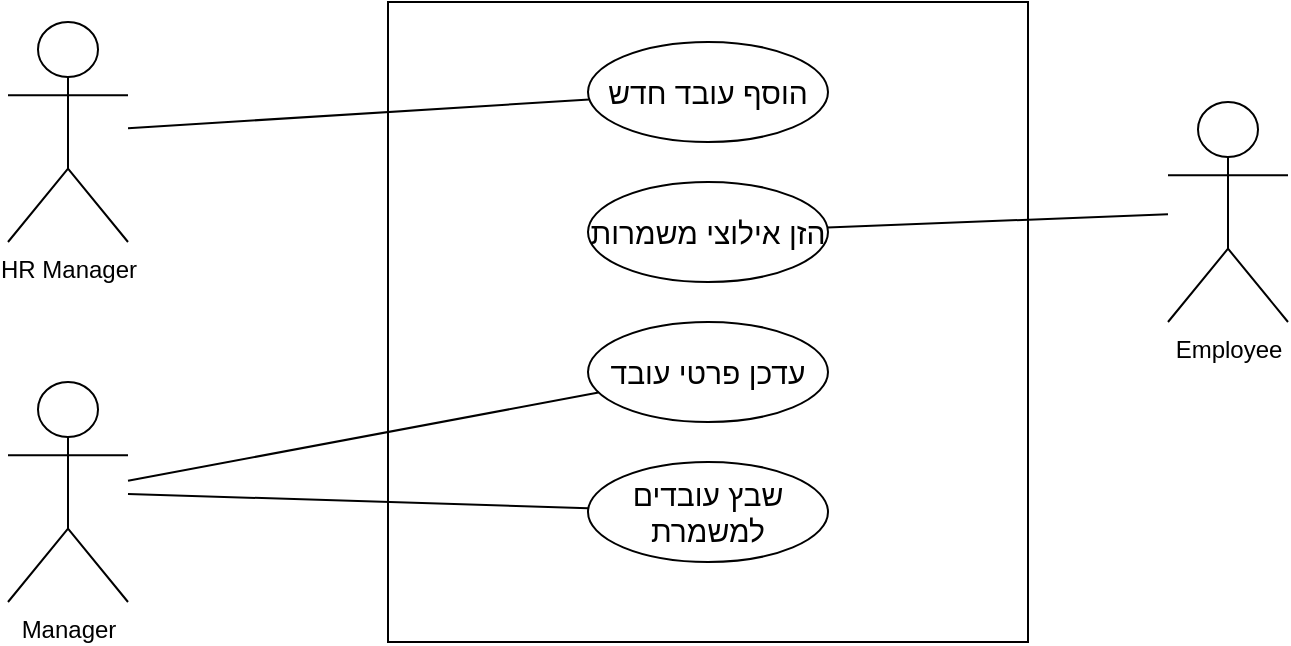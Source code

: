 <mxfile version="24.6.2" type="github">
  <diagram name="‫עמוד-1‬" id="gKBDEuqH6sBGqguaQnTO">
    <mxGraphModel dx="1050" dy="530" grid="1" gridSize="10" guides="1" tooltips="1" connect="1" arrows="1" fold="1" page="1" pageScale="1" pageWidth="827" pageHeight="1169" math="0" shadow="0">
      <root>
        <mxCell id="0" />
        <mxCell id="1" parent="0" />
        <mxCell id="HIPbf6B8Oow_l-46PK1g-1" value="" style="whiteSpace=wrap;html=1;aspect=fixed;" vertex="1" parent="1">
          <mxGeometry x="280" y="130" width="320" height="320" as="geometry" />
        </mxCell>
        <mxCell id="HIPbf6B8Oow_l-46PK1g-5" value="&lt;font style=&quot;font-size: 15px;&quot;&gt;הוסף עובד חדש&lt;/font&gt;" style="ellipse;whiteSpace=wrap;html=1;" vertex="1" parent="1">
          <mxGeometry x="380" y="150" width="120" height="50" as="geometry" />
        </mxCell>
        <mxCell id="HIPbf6B8Oow_l-46PK1g-6" value="&lt;font style=&quot;font-size: 15px;&quot;&gt;עדכן פרטי עובד&lt;/font&gt;" style="ellipse;whiteSpace=wrap;html=1;" vertex="1" parent="1">
          <mxGeometry x="380" y="290" width="120" height="50" as="geometry" />
        </mxCell>
        <mxCell id="HIPbf6B8Oow_l-46PK1g-7" value="&lt;font style=&quot;font-size: 15px;&quot;&gt;הזן אילוצי משמרות&lt;/font&gt;" style="ellipse;whiteSpace=wrap;html=1;" vertex="1" parent="1">
          <mxGeometry x="380" y="220" width="120" height="50" as="geometry" />
        </mxCell>
        <mxCell id="HIPbf6B8Oow_l-46PK1g-9" value="&lt;span style=&quot;font-size: 15px;&quot;&gt;שבץ עובדים למשמרת&lt;/span&gt;" style="ellipse;whiteSpace=wrap;html=1;" vertex="1" parent="1">
          <mxGeometry x="380" y="360" width="120" height="50" as="geometry" />
        </mxCell>
        <mxCell id="HIPbf6B8Oow_l-46PK1g-15" style="rounded=0;orthogonalLoop=1;jettySize=auto;html=1;endArrow=none;endFill=0;" edge="1" parent="1" source="HIPbf6B8Oow_l-46PK1g-10" target="HIPbf6B8Oow_l-46PK1g-5">
          <mxGeometry relative="1" as="geometry" />
        </mxCell>
        <mxCell id="HIPbf6B8Oow_l-46PK1g-10" value="HR Manager&lt;div&gt;&lt;br&gt;&lt;/div&gt;" style="shape=umlActor;verticalLabelPosition=bottom;verticalAlign=top;html=1;outlineConnect=0;" vertex="1" parent="1">
          <mxGeometry x="90" y="140" width="60" height="110" as="geometry" />
        </mxCell>
        <mxCell id="HIPbf6B8Oow_l-46PK1g-16" style="rounded=0;orthogonalLoop=1;jettySize=auto;html=1;endArrow=none;endFill=0;" edge="1" parent="1" source="HIPbf6B8Oow_l-46PK1g-11" target="HIPbf6B8Oow_l-46PK1g-9">
          <mxGeometry relative="1" as="geometry" />
        </mxCell>
        <mxCell id="HIPbf6B8Oow_l-46PK1g-17" style="rounded=0;orthogonalLoop=1;jettySize=auto;html=1;endArrow=none;endFill=0;" edge="1" parent="1" source="HIPbf6B8Oow_l-46PK1g-11" target="HIPbf6B8Oow_l-46PK1g-6">
          <mxGeometry relative="1" as="geometry" />
        </mxCell>
        <mxCell id="HIPbf6B8Oow_l-46PK1g-11" value="Manager" style="shape=umlActor;verticalLabelPosition=bottom;verticalAlign=top;html=1;outlineConnect=0;" vertex="1" parent="1">
          <mxGeometry x="90" y="320" width="60" height="110" as="geometry" />
        </mxCell>
        <mxCell id="HIPbf6B8Oow_l-46PK1g-14" style="rounded=0;orthogonalLoop=1;jettySize=auto;html=1;strokeColor=default;endArrow=none;endFill=0;" edge="1" parent="1" source="HIPbf6B8Oow_l-46PK1g-12" target="HIPbf6B8Oow_l-46PK1g-7">
          <mxGeometry relative="1" as="geometry" />
        </mxCell>
        <mxCell id="HIPbf6B8Oow_l-46PK1g-12" value="Employee" style="shape=umlActor;verticalLabelPosition=bottom;verticalAlign=top;html=1;outlineConnect=0;" vertex="1" parent="1">
          <mxGeometry x="670" y="180" width="60" height="110" as="geometry" />
        </mxCell>
      </root>
    </mxGraphModel>
  </diagram>
</mxfile>

